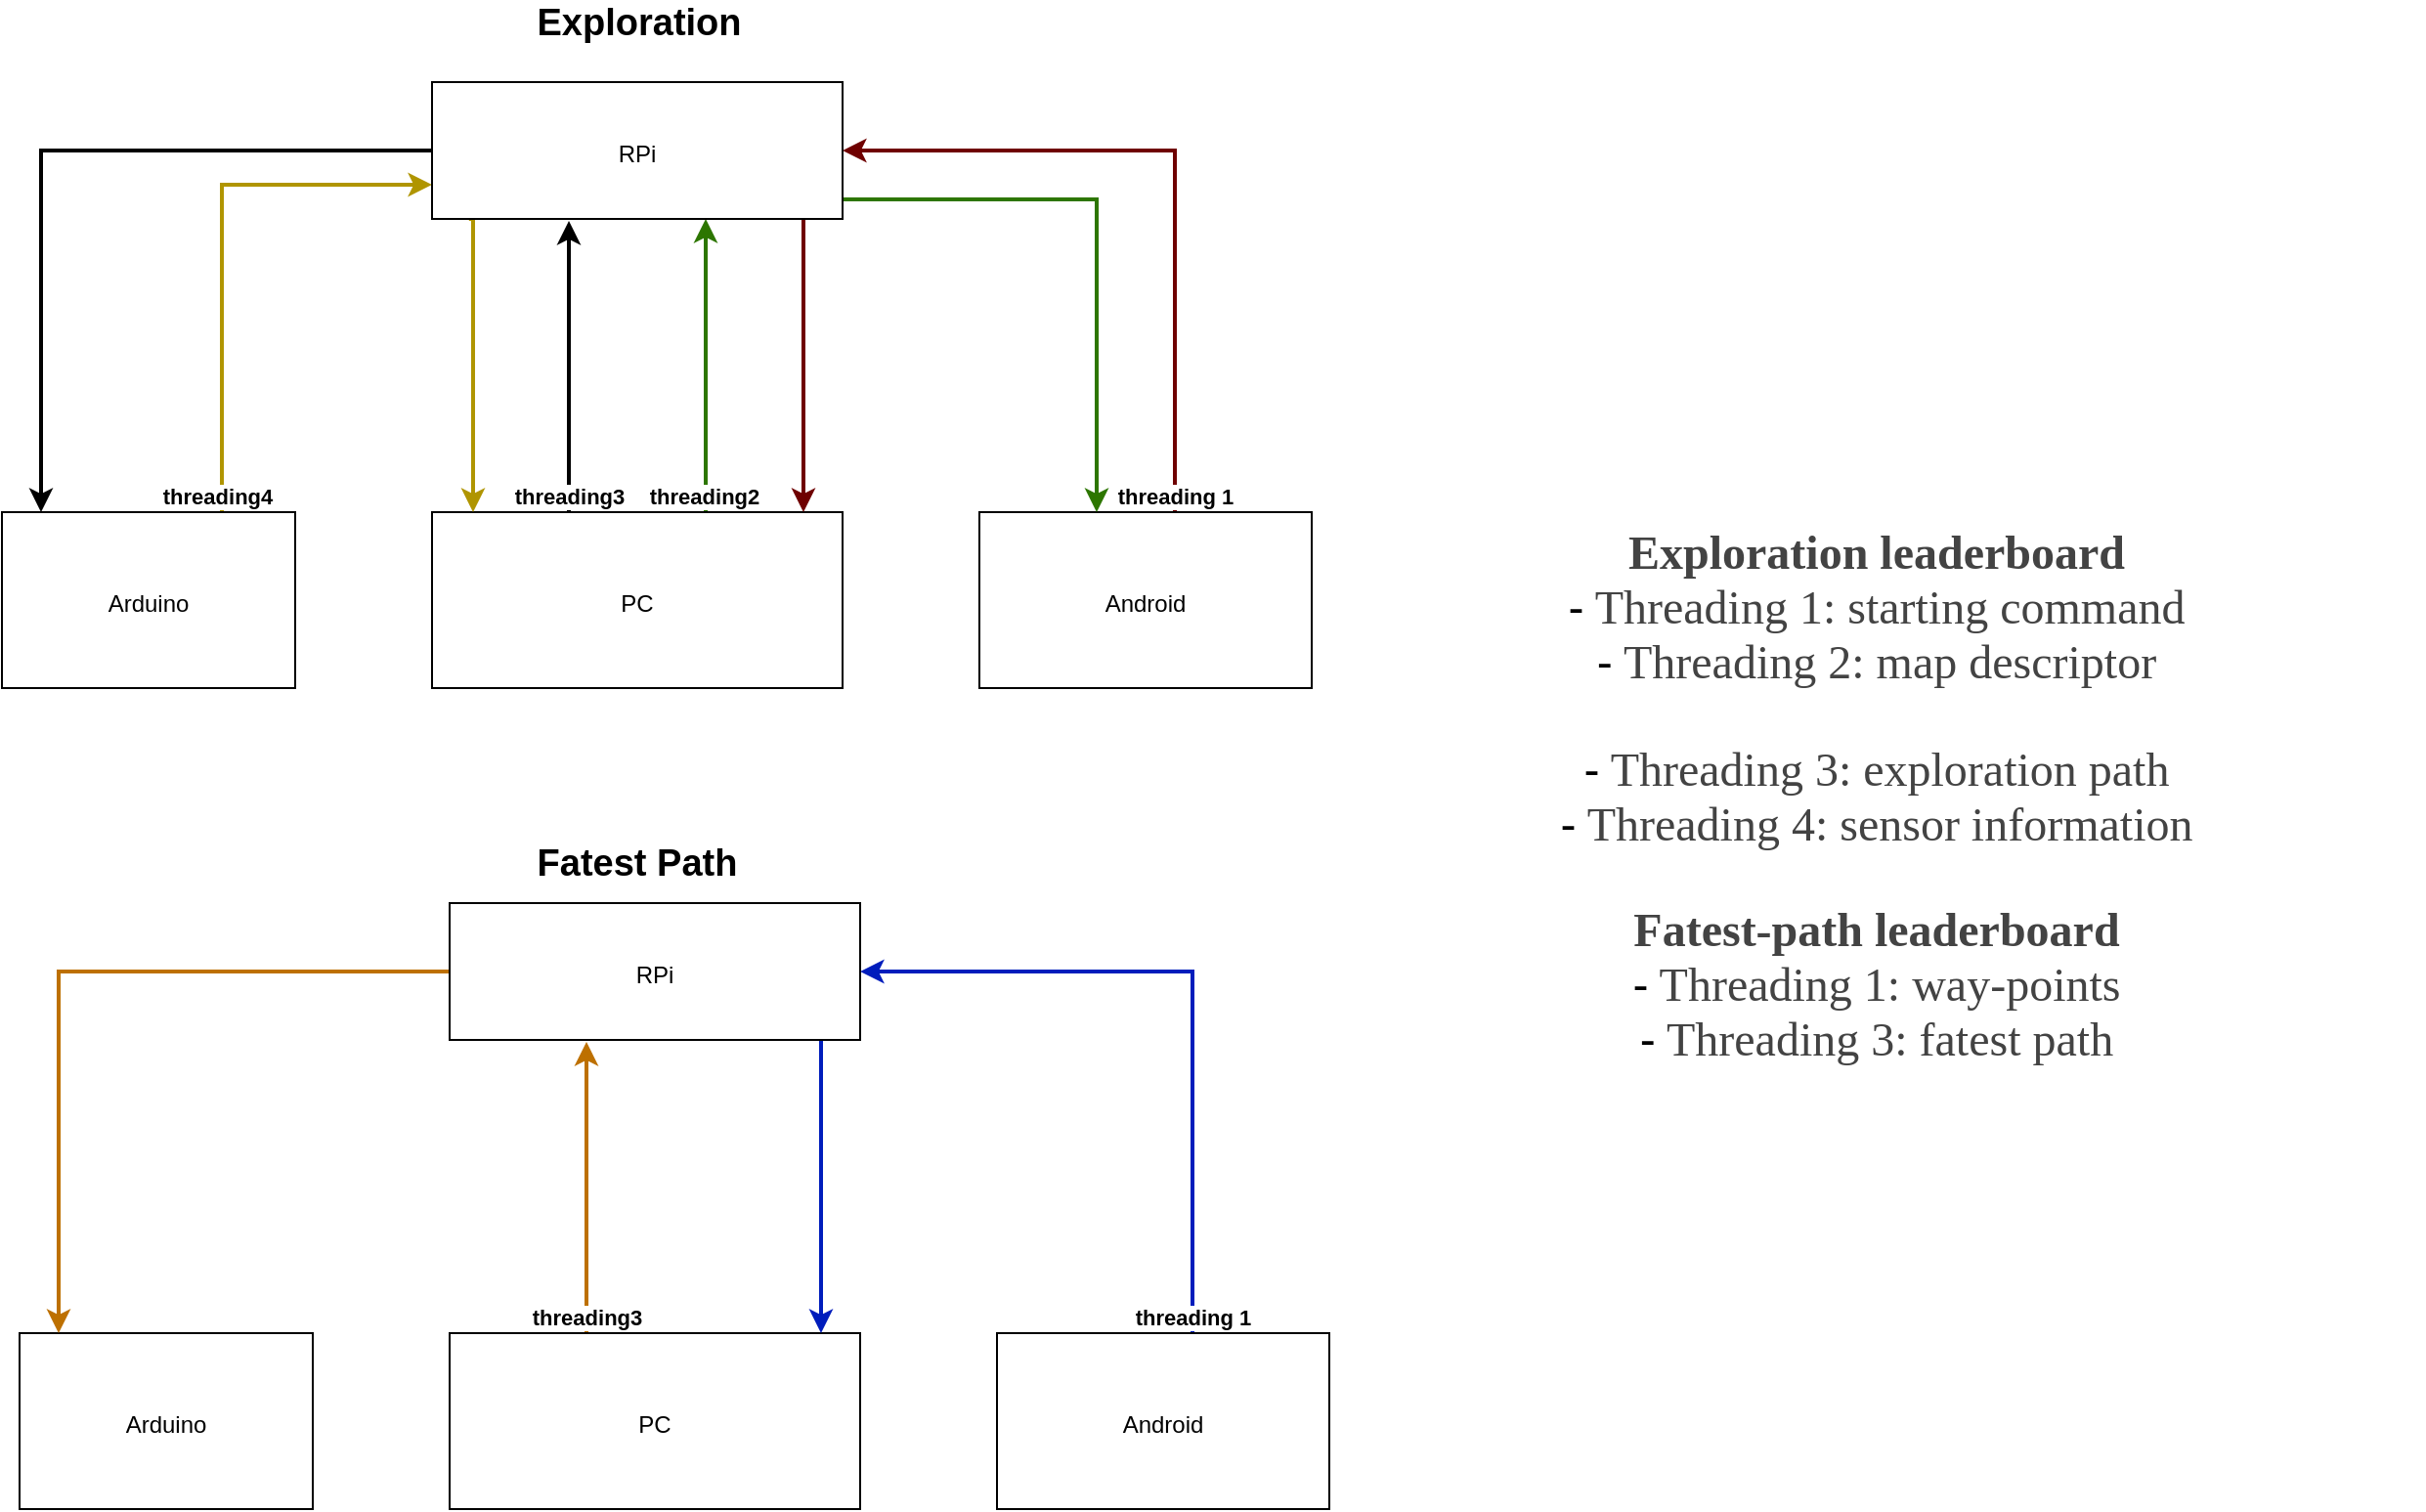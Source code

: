 <mxfile version="13.7.5" type="github">
  <diagram id="HZdNeBCr7NDSYwSCufVn" name="Page-1">
    <mxGraphModel dx="1665" dy="1973" grid="1" gridSize="10" guides="1" tooltips="1" connect="1" arrows="1" fold="1" page="1" pageScale="1" pageWidth="827" pageHeight="1169" math="0" shadow="0">
      <root>
        <mxCell id="0" />
        <mxCell id="1" parent="0" />
        <mxCell id="wVGE5u-MHMIxI82KAx34-17" style="edgeStyle=orthogonalEdgeStyle;rounded=0;orthogonalLoop=1;jettySize=auto;html=1;exitX=0.75;exitY=0;exitDx=0;exitDy=0;entryX=0;entryY=0.75;entryDx=0;entryDy=0;spacingTop=3;spacing=6;fillColor=#e3c800;strokeColor=#B09500;strokeWidth=2;" edge="1" parent="1" source="wVGE5u-MHMIxI82KAx34-1" target="wVGE5u-MHMIxI82KAx34-4">
          <mxGeometry relative="1" as="geometry" />
        </mxCell>
        <mxCell id="wVGE5u-MHMIxI82KAx34-18" value="&lt;b&gt;threading4&lt;/b&gt;" style="edgeLabel;html=1;align=center;verticalAlign=middle;resizable=0;points=[];spacingTop=3;spacing=6;" vertex="1" connectable="0" parent="wVGE5u-MHMIxI82KAx34-17">
          <mxGeometry x="0.756" y="1" relative="1" as="geometry">
            <mxPoint x="-77" y="158.5" as="offset" />
          </mxGeometry>
        </mxCell>
        <mxCell id="wVGE5u-MHMIxI82KAx34-1" value="Arduino" style="rounded=0;whiteSpace=wrap;html=1;spacingTop=3;spacing=6;" vertex="1" parent="1">
          <mxGeometry x="70" y="230" width="150" height="90" as="geometry" />
        </mxCell>
        <mxCell id="wVGE5u-MHMIxI82KAx34-5" style="edgeStyle=orthogonalEdgeStyle;rounded=0;orthogonalLoop=1;jettySize=auto;html=1;entryX=1;entryY=0.5;entryDx=0;entryDy=0;fillColor=#a20025;strokeColor=#6F0000;strokeWidth=2;spacingTop=3;spacing=6;" edge="1" parent="1" source="wVGE5u-MHMIxI82KAx34-2" target="wVGE5u-MHMIxI82KAx34-4">
          <mxGeometry relative="1" as="geometry">
            <Array as="points">
              <mxPoint x="670" y="45" />
            </Array>
          </mxGeometry>
        </mxCell>
        <mxCell id="wVGE5u-MHMIxI82KAx34-6" value="&lt;b&gt;threading 1&lt;/b&gt;" style="edgeLabel;html=1;align=center;verticalAlign=middle;resizable=0;points=[];spacingTop=3;spacing=6;" vertex="1" connectable="0" parent="wVGE5u-MHMIxI82KAx34-5">
          <mxGeometry x="0.1" relative="1" as="geometry">
            <mxPoint x="10" y="175" as="offset" />
          </mxGeometry>
        </mxCell>
        <mxCell id="wVGE5u-MHMIxI82KAx34-2" value="Android" style="rounded=0;whiteSpace=wrap;html=1;spacingTop=3;spacing=6;" vertex="1" parent="1">
          <mxGeometry x="570" y="230" width="170" height="90" as="geometry" />
        </mxCell>
        <mxCell id="wVGE5u-MHMIxI82KAx34-8" style="edgeStyle=orthogonalEdgeStyle;rounded=0;orthogonalLoop=1;jettySize=auto;html=1;exitX=0.417;exitY=0.017;exitDx=0;exitDy=0;exitPerimeter=0;spacingTop=3;spacing=6;strokeWidth=2;" edge="1" parent="1" source="wVGE5u-MHMIxI82KAx34-3">
          <mxGeometry relative="1" as="geometry">
            <mxPoint x="360" y="81" as="targetPoint" />
            <Array as="points">
              <mxPoint x="360" y="232" />
              <mxPoint x="360" y="81" />
            </Array>
          </mxGeometry>
        </mxCell>
        <mxCell id="wVGE5u-MHMIxI82KAx34-10" value="&lt;b&gt;threading3&lt;/b&gt;" style="edgeLabel;html=1;align=center;verticalAlign=middle;resizable=0;points=[];spacingTop=3;spacing=6;" vertex="1" connectable="0" parent="wVGE5u-MHMIxI82KAx34-8">
          <mxGeometry x="0.263" y="3" relative="1" as="geometry">
            <mxPoint x="3" y="76.93" as="offset" />
          </mxGeometry>
        </mxCell>
        <mxCell id="wVGE5u-MHMIxI82KAx34-13" style="edgeStyle=orthogonalEdgeStyle;rounded=0;orthogonalLoop=1;jettySize=auto;html=1;spacingTop=3;spacing=6;fillColor=#60a917;strokeColor=#2D7600;strokeWidth=2;" edge="1" parent="1" source="wVGE5u-MHMIxI82KAx34-3" target="wVGE5u-MHMIxI82KAx34-4">
          <mxGeometry relative="1" as="geometry">
            <Array as="points">
              <mxPoint x="430" y="140" />
              <mxPoint x="430" y="140" />
            </Array>
          </mxGeometry>
        </mxCell>
        <mxCell id="wVGE5u-MHMIxI82KAx34-14" value="&lt;b&gt;threading2&lt;/b&gt;" style="edgeLabel;html=1;align=center;verticalAlign=middle;resizable=0;points=[];spacingTop=3;spacing=6;" vertex="1" connectable="0" parent="wVGE5u-MHMIxI82KAx34-13">
          <mxGeometry x="-0.025" y="1" relative="1" as="geometry">
            <mxPoint y="63" as="offset" />
          </mxGeometry>
        </mxCell>
        <mxCell id="wVGE5u-MHMIxI82KAx34-3" value="PC" style="rounded=0;whiteSpace=wrap;html=1;spacingTop=3;spacing=6;" vertex="1" parent="1">
          <mxGeometry x="290" y="230" width="210" height="90" as="geometry" />
        </mxCell>
        <mxCell id="wVGE5u-MHMIxI82KAx34-7" style="edgeStyle=orthogonalEdgeStyle;rounded=0;orthogonalLoop=1;jettySize=auto;html=1;fillColor=#a20025;strokeColor=#6F0000;strokeWidth=2;spacingTop=3;spacing=6;" edge="1" parent="1" source="wVGE5u-MHMIxI82KAx34-4">
          <mxGeometry relative="1" as="geometry">
            <mxPoint x="480" y="230" as="targetPoint" />
            <Array as="points">
              <mxPoint x="480" y="230" />
            </Array>
          </mxGeometry>
        </mxCell>
        <mxCell id="wVGE5u-MHMIxI82KAx34-9" style="edgeStyle=orthogonalEdgeStyle;rounded=0;orthogonalLoop=1;jettySize=auto;html=1;spacingTop=3;spacing=6;strokeWidth=2;" edge="1" parent="1" source="wVGE5u-MHMIxI82KAx34-4" target="wVGE5u-MHMIxI82KAx34-1">
          <mxGeometry relative="1" as="geometry">
            <Array as="points">
              <mxPoint x="90" y="45" />
            </Array>
          </mxGeometry>
        </mxCell>
        <mxCell id="wVGE5u-MHMIxI82KAx34-15" style="edgeStyle=orthogonalEdgeStyle;rounded=0;orthogonalLoop=1;jettySize=auto;html=1;exitX=1;exitY=0.857;exitDx=0;exitDy=0;spacingTop=3;spacing=6;fillColor=#60a917;strokeColor=#2D7600;strokeWidth=2;exitPerimeter=0;" edge="1" parent="1" source="wVGE5u-MHMIxI82KAx34-4" target="wVGE5u-MHMIxI82KAx34-2">
          <mxGeometry relative="1" as="geometry">
            <Array as="points">
              <mxPoint x="630" y="70" />
            </Array>
          </mxGeometry>
        </mxCell>
        <mxCell id="wVGE5u-MHMIxI82KAx34-19" style="edgeStyle=orthogonalEdgeStyle;rounded=0;orthogonalLoop=1;jettySize=auto;html=1;spacingTop=3;spacing=6;fillColor=#e3c800;strokeColor=#B09500;strokeWidth=2;exitX=0.09;exitY=1;exitDx=0;exitDy=0;exitPerimeter=0;" edge="1" parent="1" source="wVGE5u-MHMIxI82KAx34-4" target="wVGE5u-MHMIxI82KAx34-3">
          <mxGeometry relative="1" as="geometry">
            <mxPoint x="342" y="80" as="sourcePoint" />
            <mxPoint x="311" y="228" as="targetPoint" />
            <Array as="points">
              <mxPoint x="311" y="80" />
            </Array>
          </mxGeometry>
        </mxCell>
        <mxCell id="wVGE5u-MHMIxI82KAx34-4" value="RPi" style="rounded=0;whiteSpace=wrap;html=1;spacingTop=3;spacing=6;" vertex="1" parent="1">
          <mxGeometry x="290" y="10" width="210" height="70" as="geometry" />
        </mxCell>
        <mxCell id="wVGE5u-MHMIxI82KAx34-24" value="Arduino" style="rounded=0;whiteSpace=wrap;html=1;spacingTop=3;spacing=6;" vertex="1" parent="1">
          <mxGeometry x="79" y="650" width="150" height="90" as="geometry" />
        </mxCell>
        <mxCell id="wVGE5u-MHMIxI82KAx34-25" style="edgeStyle=orthogonalEdgeStyle;rounded=0;orthogonalLoop=1;jettySize=auto;html=1;entryX=1;entryY=0.5;entryDx=0;entryDy=0;fillColor=#0050ef;strokeColor=#001DBC;strokeWidth=2;spacingTop=3;spacing=6;" edge="1" parent="1" source="wVGE5u-MHMIxI82KAx34-27" target="wVGE5u-MHMIxI82KAx34-37">
          <mxGeometry relative="1" as="geometry">
            <Array as="points">
              <mxPoint x="679" y="465" />
            </Array>
          </mxGeometry>
        </mxCell>
        <mxCell id="wVGE5u-MHMIxI82KAx34-26" value="&lt;b&gt;threading 1&lt;/b&gt;" style="edgeLabel;html=1;align=center;verticalAlign=middle;resizable=0;points=[];spacingTop=3;spacing=6;" vertex="1" connectable="0" parent="wVGE5u-MHMIxI82KAx34-25">
          <mxGeometry x="0.1" relative="1" as="geometry">
            <mxPoint x="10" y="175" as="offset" />
          </mxGeometry>
        </mxCell>
        <mxCell id="wVGE5u-MHMIxI82KAx34-27" value="Android" style="rounded=0;whiteSpace=wrap;html=1;spacingTop=3;spacing=6;" vertex="1" parent="1">
          <mxGeometry x="579" y="650" width="170" height="90" as="geometry" />
        </mxCell>
        <mxCell id="wVGE5u-MHMIxI82KAx34-28" style="edgeStyle=orthogonalEdgeStyle;rounded=0;orthogonalLoop=1;jettySize=auto;html=1;exitX=0.417;exitY=0.017;exitDx=0;exitDy=0;exitPerimeter=0;spacingTop=3;spacing=6;fillColor=#f0a30a;strokeColor=#BD7000;strokeWidth=2;" edge="1" parent="1" source="wVGE5u-MHMIxI82KAx34-32">
          <mxGeometry relative="1" as="geometry">
            <mxPoint x="369" y="501" as="targetPoint" />
            <Array as="points">
              <mxPoint x="369" y="652" />
              <mxPoint x="369" y="501" />
            </Array>
          </mxGeometry>
        </mxCell>
        <mxCell id="wVGE5u-MHMIxI82KAx34-29" value="&lt;b&gt;threading3&lt;/b&gt;" style="edgeLabel;html=1;align=center;verticalAlign=middle;resizable=0;points=[];spacingTop=3;spacing=6;" vertex="1" connectable="0" parent="wVGE5u-MHMIxI82KAx34-28">
          <mxGeometry x="0.263" y="3" relative="1" as="geometry">
            <mxPoint x="3" y="76.93" as="offset" />
          </mxGeometry>
        </mxCell>
        <mxCell id="wVGE5u-MHMIxI82KAx34-32" value="PC" style="rounded=0;whiteSpace=wrap;html=1;spacingTop=3;spacing=6;" vertex="1" parent="1">
          <mxGeometry x="299" y="650" width="210" height="90" as="geometry" />
        </mxCell>
        <mxCell id="wVGE5u-MHMIxI82KAx34-33" style="edgeStyle=orthogonalEdgeStyle;rounded=0;orthogonalLoop=1;jettySize=auto;html=1;fillColor=#0050ef;strokeColor=#001DBC;strokeWidth=2;spacingTop=3;spacing=6;" edge="1" parent="1" source="wVGE5u-MHMIxI82KAx34-37">
          <mxGeometry relative="1" as="geometry">
            <mxPoint x="489" y="650" as="targetPoint" />
            <Array as="points">
              <mxPoint x="489" y="650" />
            </Array>
          </mxGeometry>
        </mxCell>
        <mxCell id="wVGE5u-MHMIxI82KAx34-34" style="edgeStyle=orthogonalEdgeStyle;rounded=0;orthogonalLoop=1;jettySize=auto;html=1;spacingTop=3;spacing=6;fillColor=#f0a30a;strokeColor=#BD7000;strokeWidth=2;" edge="1" parent="1" source="wVGE5u-MHMIxI82KAx34-37" target="wVGE5u-MHMIxI82KAx34-24">
          <mxGeometry relative="1" as="geometry">
            <Array as="points">
              <mxPoint x="99" y="465" />
            </Array>
          </mxGeometry>
        </mxCell>
        <mxCell id="wVGE5u-MHMIxI82KAx34-37" value="RPi" style="rounded=0;whiteSpace=wrap;html=1;spacingTop=3;spacing=6;" vertex="1" parent="1">
          <mxGeometry x="299" y="430" width="210" height="70" as="geometry" />
        </mxCell>
        <mxCell id="wVGE5u-MHMIxI82KAx34-38" value="&lt;font style=&quot;font-size: 19px&quot;&gt;&lt;b&gt;Exploration&lt;/b&gt;&lt;/font&gt;" style="text;html=1;strokeColor=none;fillColor=none;align=center;verticalAlign=middle;whiteSpace=wrap;rounded=0;" vertex="1" parent="1">
          <mxGeometry x="376" y="-30" width="40" height="20" as="geometry" />
        </mxCell>
        <mxCell id="wVGE5u-MHMIxI82KAx34-39" value="&lt;font style=&quot;font-size: 19px&quot;&gt;&lt;b&gt;Fatest Path&lt;/b&gt;&lt;/font&gt;" style="text;html=1;strokeColor=none;fillColor=none;align=center;verticalAlign=middle;whiteSpace=wrap;rounded=0;" vertex="1" parent="1">
          <mxGeometry x="320" y="400" width="150" height="20" as="geometry" />
        </mxCell>
        <mxCell id="wVGE5u-MHMIxI82KAx34-40" value="&lt;p class=&quot;p1&quot; style=&quot;margin: 0px ; font-stretch: normal ; line-height: normal ; font-family: &amp;#34;avenir&amp;#34; ; color: rgb(67 , 67 , 67) ; font-size: 24px&quot;&gt;&lt;b&gt;&lt;font style=&quot;font-size: 24px&quot;&gt;Exploration leaderboard&lt;/font&gt;&lt;/b&gt;&lt;/p&gt;&lt;p class=&quot;p2&quot; style=&quot;margin: 0px 0px 0px 28px ; text-indent: -28px ; font-stretch: normal ; line-height: normal ; font-family: &amp;#34;avenir&amp;#34; ; color: rgb(67 , 67 , 67) ; font-size: 24px&quot;&gt;&lt;font style=&quot;font-size: 24px&quot;&gt;&lt;span class=&quot;s1&quot; style=&quot;font-stretch: normal ; line-height: normal ; font-family: &amp;#34;helvetica&amp;#34; ; color: rgb(0 , 0 , 0)&quot;&gt;-&lt;/span&gt;&lt;span class=&quot;s2&quot;&gt; &lt;/span&gt;&lt;span class=&quot;s3&quot;&gt;Threading 1: starting command&lt;/span&gt;&lt;/font&gt;&lt;/p&gt;&lt;p class=&quot;p2&quot; style=&quot;margin: 0px 0px 0px 28px ; text-indent: -28px ; font-stretch: normal ; line-height: normal ; font-family: &amp;#34;avenir&amp;#34; ; color: rgb(67 , 67 , 67) ; font-size: 24px&quot;&gt;&lt;font style=&quot;font-size: 24px&quot;&gt;&lt;span class=&quot;s4&quot; style=&quot;font-stretch: normal ; line-height: normal ; font-family: &amp;#34;helvetica&amp;#34; ; color: rgb(0 , 0 , 0)&quot;&gt;-&lt;/span&gt; &lt;span class=&quot;s3&quot;&gt;Threading 2: map descriptor&lt;/span&gt;&lt;/font&gt;&lt;/p&gt;&lt;p class=&quot;p3&quot; style=&quot;margin: 0px ; font-stretch: normal ; line-height: normal ; font-family: &amp;#34;avenir&amp;#34; ; color: rgb(67 , 67 , 67) ; min-height: 18px ; font-size: 24px&quot;&gt;&lt;font style=&quot;font-size: 24px&quot;&gt;&lt;br&gt;&lt;/font&gt;&lt;/p&gt;&lt;p class=&quot;p2&quot; style=&quot;margin: 0px 0px 0px 28px ; text-indent: -28px ; font-stretch: normal ; line-height: normal ; font-family: &amp;#34;avenir&amp;#34; ; color: rgb(67 , 67 , 67) ; font-size: 24px&quot;&gt;&lt;font style=&quot;font-size: 24px&quot;&gt;&lt;span class=&quot;s4&quot; style=&quot;font-stretch: normal ; line-height: normal ; font-family: &amp;#34;helvetica&amp;#34; ; color: rgb(0 , 0 , 0)&quot;&gt;-&lt;/span&gt; &lt;span class=&quot;s3&quot;&gt;Threading 3: exploration path&lt;/span&gt;&lt;/font&gt;&lt;/p&gt;&lt;p class=&quot;p2&quot; style=&quot;margin: 0px 0px 0px 28px ; text-indent: -28px ; font-stretch: normal ; line-height: normal ; font-family: &amp;#34;avenir&amp;#34; ; color: rgb(67 , 67 , 67) ; font-size: 24px&quot;&gt;&lt;font style=&quot;font-size: 24px&quot;&gt;&lt;span class=&quot;s4&quot; style=&quot;font-stretch: normal ; line-height: normal ; font-family: &amp;#34;helvetica&amp;#34; ; color: rgb(0 , 0 , 0)&quot;&gt;-&lt;/span&gt; &lt;span class=&quot;s3&quot;&gt;Threading 4: sensor information&lt;/span&gt;&lt;/font&gt;&lt;/p&gt;&lt;p class=&quot;p3&quot; style=&quot;margin: 0px ; font-stretch: normal ; line-height: normal ; font-family: &amp;#34;avenir&amp;#34; ; color: rgb(67 , 67 , 67) ; min-height: 18px ; font-size: 24px&quot;&gt;&lt;font style=&quot;font-size: 24px&quot;&gt;&lt;br&gt;&lt;/font&gt;&lt;/p&gt;&lt;p class=&quot;p4&quot; style=&quot;margin: 0px ; font-stretch: normal ; line-height: normal ; font-family: &amp;#34;avenir&amp;#34; ; color: rgb(67 , 67 , 67) ; font-size: 24px&quot;&gt;&lt;b&gt;&lt;font style=&quot;font-size: 24px&quot;&gt;Fatest-path leaderboard&lt;/font&gt;&lt;/b&gt;&lt;/p&gt;&lt;p class=&quot;p2&quot; style=&quot;margin: 0px 0px 0px 28px ; text-indent: -28px ; font-stretch: normal ; line-height: normal ; font-family: &amp;#34;avenir&amp;#34; ; color: rgb(67 , 67 , 67) ; font-size: 24px&quot;&gt;&lt;font style=&quot;font-size: 24px&quot;&gt;&lt;span class=&quot;s4&quot; style=&quot;font-stretch: normal ; line-height: normal ; font-family: &amp;#34;helvetica&amp;#34; ; color: rgb(0 , 0 , 0)&quot;&gt;-&lt;/span&gt; &lt;span class=&quot;s3&quot;&gt;Threading 1: way-points&lt;/span&gt;&lt;/font&gt;&lt;/p&gt;&lt;p class=&quot;p2&quot; style=&quot;margin: 0px 0px 0px 28px ; text-indent: -28px ; font-stretch: normal ; line-height: normal ; font-family: &amp;#34;avenir&amp;#34; ; color: rgb(67 , 67 , 67) ; font-size: 24px&quot;&gt;&lt;font style=&quot;font-size: 24px&quot;&gt;&lt;span class=&quot;s4&quot; style=&quot;font-stretch: normal ; line-height: normal ; font-family: &amp;#34;helvetica&amp;#34; ; color: rgb(0 , 0 , 0)&quot;&gt;-&lt;/span&gt; &lt;span class=&quot;s3&quot;&gt;Threading 3: fatest path&lt;/span&gt;&lt;/font&gt;&lt;/p&gt;" style="text;html=1;strokeColor=none;fillColor=none;align=center;verticalAlign=middle;whiteSpace=wrap;rounded=0;" vertex="1" parent="1">
          <mxGeometry x="749" y="320" width="560" height="110" as="geometry" />
        </mxCell>
      </root>
    </mxGraphModel>
  </diagram>
</mxfile>
